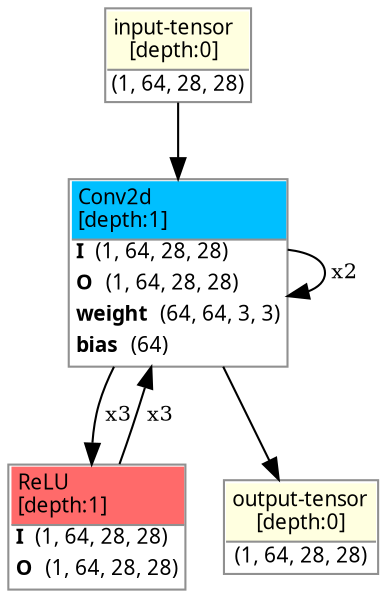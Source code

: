 strict digraph RecursiveNet {
	graph [ordering=in rankdir=TB size="12.0,12.0"]
	node [align=left color="#909090" fillcolor="#ffffff90" fontname="Linux libertine" fontsize=10 height=0.2 margin=0 ranksep=0.1 shape=plaintext style=filled]
	edge [fontsize=10]
	0 [label=<
                    <TABLE BORDER="1" CELLBORDER="0"
                    CELLSPACING="0" CELLPADDING="2">
                        <TR>
                            <TD BGCOLOR="lightyellow" ALIGN="LEFT"
                            BORDER="1" SIDES="B"
                            >input-tensor<BR ALIGN="LEFT"/>[depth:0]</TD>
                        </TR>
                        <TR>
                            <TD>(1, 64, 28, 28)</TD>
                        </TR>
                        
                    </TABLE>>]
	1 [label=<
                    <TABLE BORDER="1" CELLBORDER="0"
                    CELLSPACING="0" CELLPADDING="2">
                        <TR>
                            <TD BGCOLOR="deepskyblue1" ALIGN="LEFT"
                            BORDER="1" SIDES="B"
                            >Conv2d<BR ALIGN="LEFT"/>[depth:1]</TD>
                        </TR>
                        <TR>
                            <TD ALIGN="LEFT"><B>I</B> (1, 64, 28, 28)</TD>
                        </TR>
                        <TR>
                            <TD ALIGN="LEFT"><B>O</B> (1, 64, 28, 28)</TD>
                        </TR>
                                        <TR>
                    <TD ALIGN="LEFT"><B>weight</B> (64, 64, 3, 3)</TD>
                </TR>
                <TR>
                    <TD ALIGN="LEFT"><B>bias</B> (64)</TD>
                </TR>
                    </TABLE>>]
	2 [label=<
                    <TABLE BORDER="1" CELLBORDER="0"
                    CELLSPACING="0" CELLPADDING="2">
                        <TR>
                            <TD BGCOLOR="indianred1" ALIGN="LEFT"
                            BORDER="1" SIDES="B"
                            >ReLU<BR ALIGN="LEFT"/>[depth:1]</TD>
                        </TR>
                        <TR>
                            <TD ALIGN="LEFT"><B>I</B> (1, 64, 28, 28)</TD>
                        </TR>
                        <TR>
                            <TD ALIGN="LEFT"><B>O</B> (1, 64, 28, 28)</TD>
                        </TR>
                        
                    </TABLE>>]
	1 [label=<
                    <TABLE BORDER="1" CELLBORDER="0"
                    CELLSPACING="0" CELLPADDING="2">
                        <TR>
                            <TD BGCOLOR="deepskyblue1" ALIGN="LEFT"
                            BORDER="1" SIDES="B"
                            >Conv2d<BR ALIGN="LEFT"/>[depth:1]</TD>
                        </TR>
                        <TR>
                            <TD ALIGN="LEFT"><B>I</B> (1, 64, 28, 28)</TD>
                        </TR>
                        <TR>
                            <TD ALIGN="LEFT"><B>O</B> (1, 64, 28, 28)</TD>
                        </TR>
                                        <TR>
                    <TD ALIGN="LEFT"><B>weight</B> (64, 64, 3, 3)</TD>
                </TR>
                <TR>
                    <TD ALIGN="LEFT"><B>bias</B> (64)</TD>
                </TR>
                    </TABLE>>]
	1 [label=<
                    <TABLE BORDER="1" CELLBORDER="0"
                    CELLSPACING="0" CELLPADDING="2">
                        <TR>
                            <TD BGCOLOR="deepskyblue1" ALIGN="LEFT"
                            BORDER="1" SIDES="B"
                            >Conv2d<BR ALIGN="LEFT"/>[depth:1]</TD>
                        </TR>
                        <TR>
                            <TD ALIGN="LEFT"><B>I</B> (1, 64, 28, 28)</TD>
                        </TR>
                        <TR>
                            <TD ALIGN="LEFT"><B>O</B> (1, 64, 28, 28)</TD>
                        </TR>
                                        <TR>
                    <TD ALIGN="LEFT"><B>weight</B> (64, 64, 3, 3)</TD>
                </TR>
                <TR>
                    <TD ALIGN="LEFT"><B>bias</B> (64)</TD>
                </TR>
                    </TABLE>>]
	2 [label=<
                    <TABLE BORDER="1" CELLBORDER="0"
                    CELLSPACING="0" CELLPADDING="2">
                        <TR>
                            <TD BGCOLOR="indianred1" ALIGN="LEFT"
                            BORDER="1" SIDES="B"
                            >ReLU<BR ALIGN="LEFT"/>[depth:1]</TD>
                        </TR>
                        <TR>
                            <TD ALIGN="LEFT"><B>I</B> (1, 64, 28, 28)</TD>
                        </TR>
                        <TR>
                            <TD ALIGN="LEFT"><B>O</B> (1, 64, 28, 28)</TD>
                        </TR>
                        
                    </TABLE>>]
	1 [label=<
                    <TABLE BORDER="1" CELLBORDER="0"
                    CELLSPACING="0" CELLPADDING="2">
                        <TR>
                            <TD BGCOLOR="deepskyblue1" ALIGN="LEFT"
                            BORDER="1" SIDES="B"
                            >Conv2d<BR ALIGN="LEFT"/>[depth:1]</TD>
                        </TR>
                        <TR>
                            <TD ALIGN="LEFT"><B>I</B> (1, 64, 28, 28)</TD>
                        </TR>
                        <TR>
                            <TD ALIGN="LEFT"><B>O</B> (1, 64, 28, 28)</TD>
                        </TR>
                                        <TR>
                    <TD ALIGN="LEFT"><B>weight</B> (64, 64, 3, 3)</TD>
                </TR>
                <TR>
                    <TD ALIGN="LEFT"><B>bias</B> (64)</TD>
                </TR>
                    </TABLE>>]
	1 [label=<
                    <TABLE BORDER="1" CELLBORDER="0"
                    CELLSPACING="0" CELLPADDING="2">
                        <TR>
                            <TD BGCOLOR="deepskyblue1" ALIGN="LEFT"
                            BORDER="1" SIDES="B"
                            >Conv2d<BR ALIGN="LEFT"/>[depth:1]</TD>
                        </TR>
                        <TR>
                            <TD ALIGN="LEFT"><B>I</B> (1, 64, 28, 28)</TD>
                        </TR>
                        <TR>
                            <TD ALIGN="LEFT"><B>O</B> (1, 64, 28, 28)</TD>
                        </TR>
                                        <TR>
                    <TD ALIGN="LEFT"><B>weight</B> (64, 64, 3, 3)</TD>
                </TR>
                <TR>
                    <TD ALIGN="LEFT"><B>bias</B> (64)</TD>
                </TR>
                    </TABLE>>]
	2 [label=<
                    <TABLE BORDER="1" CELLBORDER="0"
                    CELLSPACING="0" CELLPADDING="2">
                        <TR>
                            <TD BGCOLOR="indianred1" ALIGN="LEFT"
                            BORDER="1" SIDES="B"
                            >ReLU<BR ALIGN="LEFT"/>[depth:1]</TD>
                        </TR>
                        <TR>
                            <TD ALIGN="LEFT"><B>I</B> (1, 64, 28, 28)</TD>
                        </TR>
                        <TR>
                            <TD ALIGN="LEFT"><B>O</B> (1, 64, 28, 28)</TD>
                        </TR>
                        
                    </TABLE>>]
	1 [label=<
                    <TABLE BORDER="1" CELLBORDER="0"
                    CELLSPACING="0" CELLPADDING="2">
                        <TR>
                            <TD BGCOLOR="deepskyblue1" ALIGN="LEFT"
                            BORDER="1" SIDES="B"
                            >Conv2d<BR ALIGN="LEFT"/>[depth:1]</TD>
                        </TR>
                        <TR>
                            <TD ALIGN="LEFT"><B>I</B> (1, 64, 28, 28)</TD>
                        </TR>
                        <TR>
                            <TD ALIGN="LEFT"><B>O</B> (1, 64, 28, 28)</TD>
                        </TR>
                                        <TR>
                    <TD ALIGN="LEFT"><B>weight</B> (64, 64, 3, 3)</TD>
                </TR>
                <TR>
                    <TD ALIGN="LEFT"><B>bias</B> (64)</TD>
                </TR>
                    </TABLE>>]
	3 [label=<
                    <TABLE BORDER="1" CELLBORDER="0"
                    CELLSPACING="0" CELLPADDING="2">
                        <TR>
                            <TD BGCOLOR="lightyellow" ALIGN="LEFT"
                            BORDER="1" SIDES="B"
                            >output-tensor<BR ALIGN="LEFT"/>[depth:0]</TD>
                        </TR>
                        <TR>
                            <TD>(1, 64, 28, 28)</TD>
                        </TR>
                        
                    </TABLE>>]
	0 -> 1
	1 -> 2
	2 -> 1
	1 -> 1
	1 -> 2 [label=" x2"]
	2 -> 1 [label=" x2"]
	1 -> 1 [label=" x2"]
	1 -> 2 [label=" x3"]
	2 -> 1 [label=" x3"]
	1 -> 3
}
